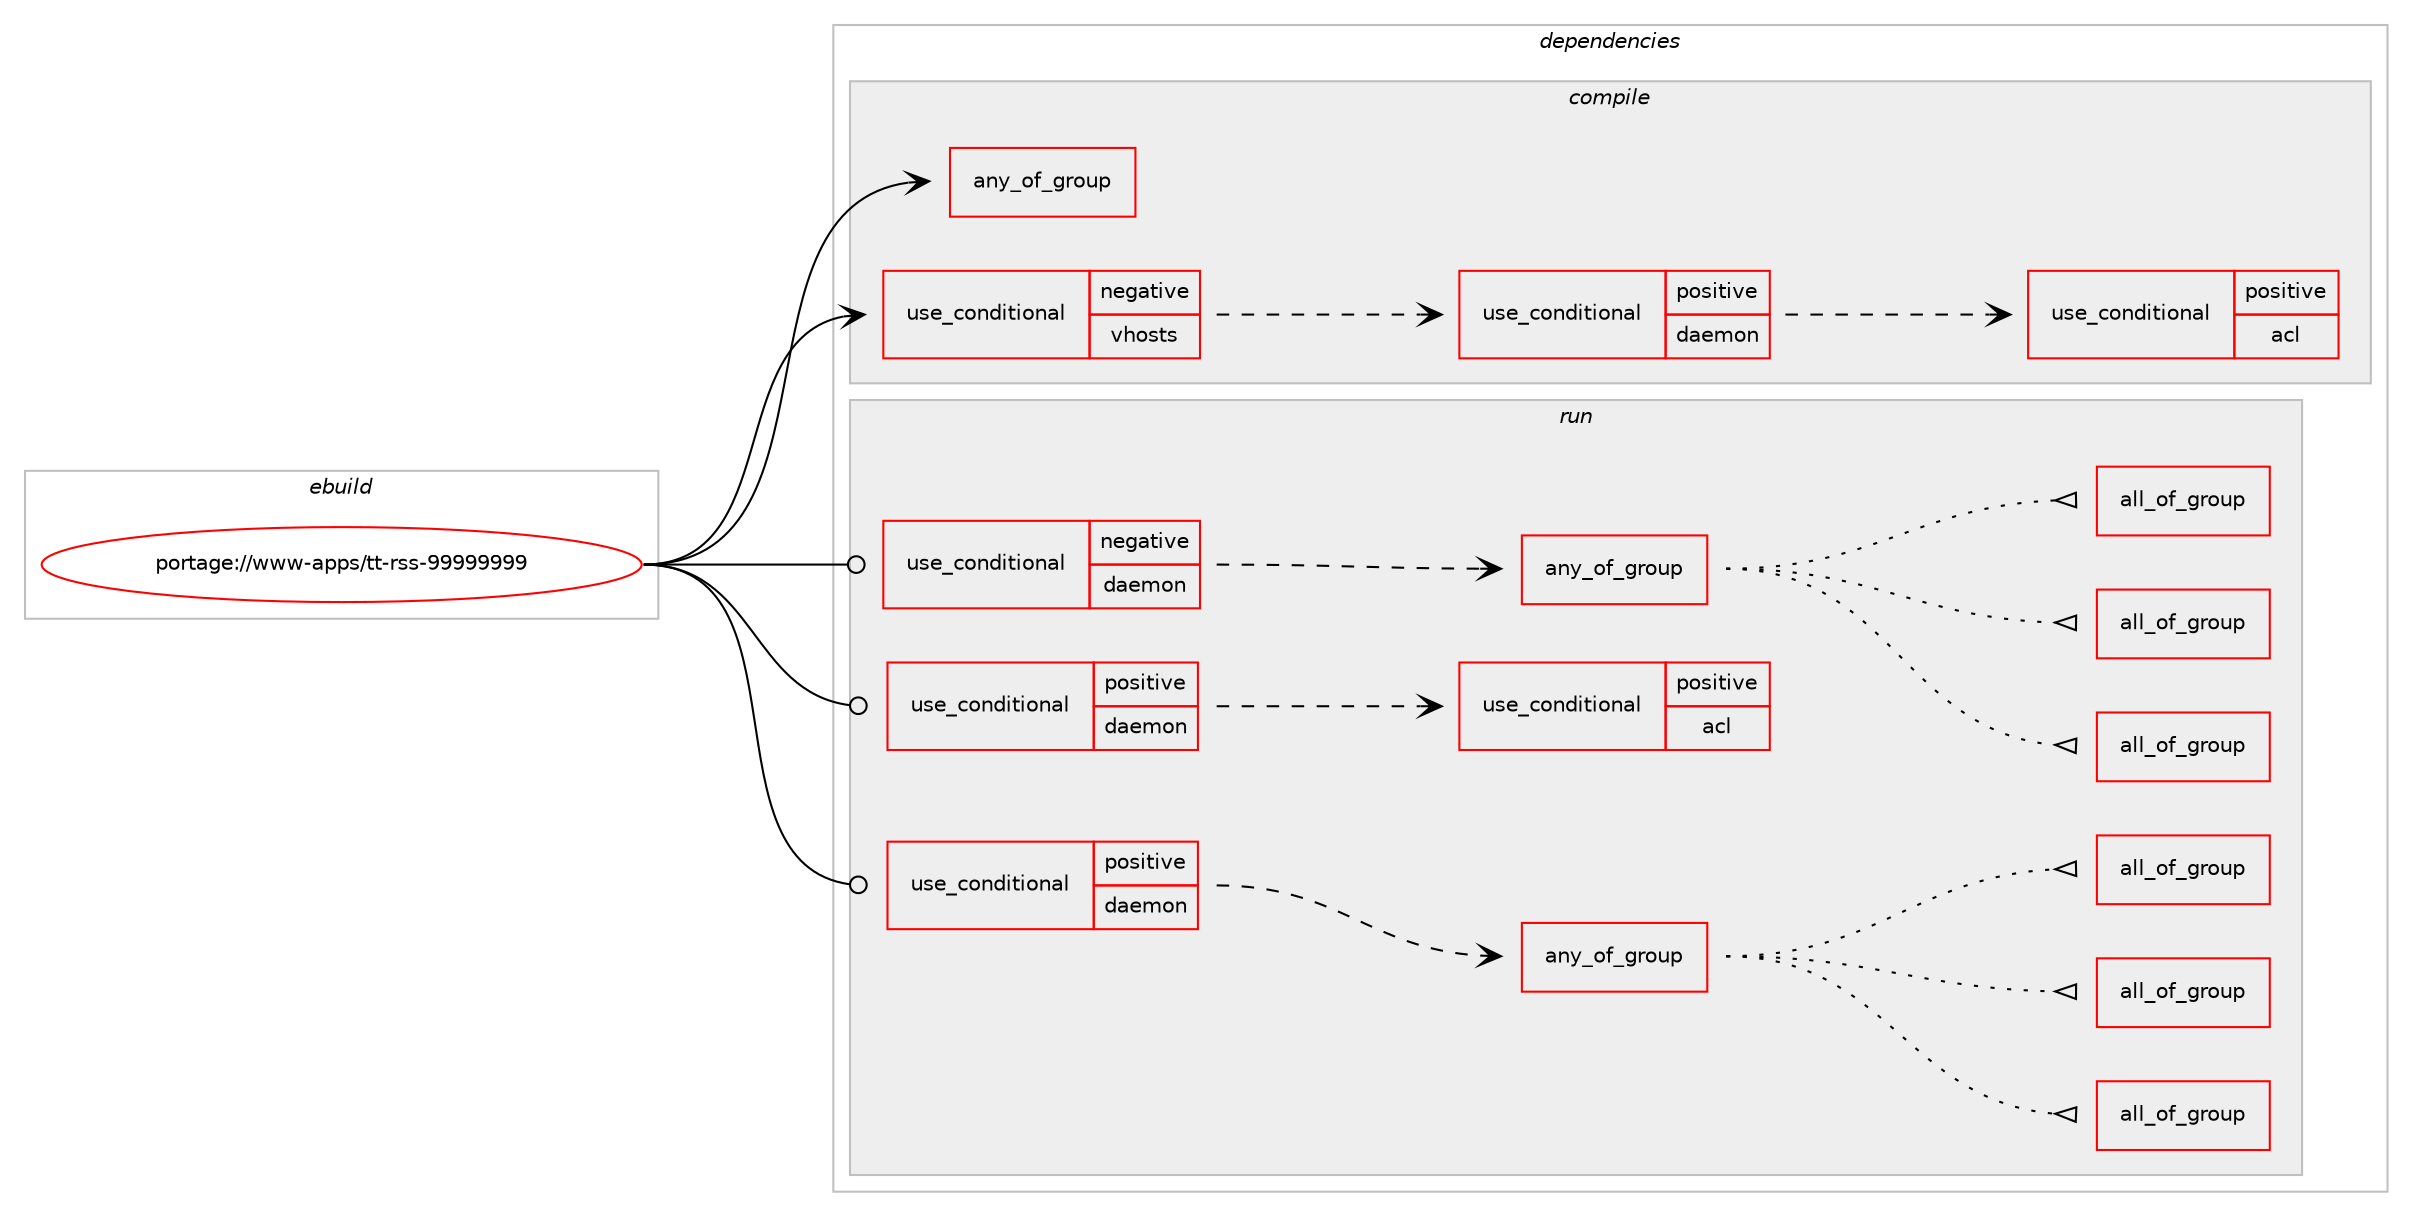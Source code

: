 digraph prolog {

# *************
# Graph options
# *************

newrank=true;
concentrate=true;
compound=true;
graph [rankdir=LR,fontname=Helvetica,fontsize=10,ranksep=1.5];#, ranksep=2.5, nodesep=0.2];
edge  [arrowhead=vee];
node  [fontname=Helvetica,fontsize=10];

# **********
# The ebuild
# **********

subgraph cluster_leftcol {
color=gray;
rank=same;
label=<<i>ebuild</i>>;
id [label="portage://www-apps/tt-rss-99999999", color=red, width=4, href="../www-apps/tt-rss-99999999.svg"];
}

# ****************
# The dependencies
# ****************

subgraph cluster_midcol {
color=gray;
label=<<i>dependencies</i>>;
subgraph cluster_compile {
fillcolor="#eeeeee";
style=filled;
label=<<i>compile</i>>;
subgraph any263 {
dependency22912 [label=<<TABLE BORDER="0" CELLBORDER="1" CELLSPACING="0" CELLPADDING="4"><TR><TD CELLPADDING="10">any_of_group</TD></TR></TABLE>>, shape=none, color=red];# *** BEGIN UNKNOWN DEPENDENCY TYPE (TODO) ***
# dependency22912 -> package_dependency(portage://www-apps/tt-rss-99999999,install,no,virtual,httpd-cgi,none,[,,],[],[])
# *** END UNKNOWN DEPENDENCY TYPE (TODO) ***

# *** BEGIN UNKNOWN DEPENDENCY TYPE (TODO) ***
# dependency22912 -> package_dependency(portage://www-apps/tt-rss-99999999,install,no,virtual,httpd-fastcgi,none,[,,],[],[])
# *** END UNKNOWN DEPENDENCY TYPE (TODO) ***

}
id:e -> dependency22912:w [weight=20,style="solid",arrowhead="vee"];
subgraph cond15317 {
dependency22913 [label=<<TABLE BORDER="0" CELLBORDER="1" CELLSPACING="0" CELLPADDING="4"><TR><TD ROWSPAN="3" CELLPADDING="10">use_conditional</TD></TR><TR><TD>negative</TD></TR><TR><TD>vhosts</TD></TR></TABLE>>, shape=none, color=red];
subgraph cond15318 {
dependency22914 [label=<<TABLE BORDER="0" CELLBORDER="1" CELLSPACING="0" CELLPADDING="4"><TR><TD ROWSPAN="3" CELLPADDING="10">use_conditional</TD></TR><TR><TD>positive</TD></TR><TR><TD>daemon</TD></TR></TABLE>>, shape=none, color=red];
subgraph cond15319 {
dependency22915 [label=<<TABLE BORDER="0" CELLBORDER="1" CELLSPACING="0" CELLPADDING="4"><TR><TD ROWSPAN="3" CELLPADDING="10">use_conditional</TD></TR><TR><TD>positive</TD></TR><TR><TD>acl</TD></TR></TABLE>>, shape=none, color=red];
# *** BEGIN UNKNOWN DEPENDENCY TYPE (TODO) ***
# dependency22915 -> package_dependency(portage://www-apps/tt-rss-99999999,install,no,sys-apps,acl,none,[,,],[],[])
# *** END UNKNOWN DEPENDENCY TYPE (TODO) ***

}
dependency22914:e -> dependency22915:w [weight=20,style="dashed",arrowhead="vee"];
}
dependency22913:e -> dependency22914:w [weight=20,style="dashed",arrowhead="vee"];
}
id:e -> dependency22913:w [weight=20,style="solid",arrowhead="vee"];
# *** BEGIN UNKNOWN DEPENDENCY TYPE (TODO) ***
# id -> package_dependency(portage://www-apps/tt-rss-99999999,install,no,app-admin,webapp-config,none,[,,],[],[])
# *** END UNKNOWN DEPENDENCY TYPE (TODO) ***

}
subgraph cluster_compileandrun {
fillcolor="#eeeeee";
style=filled;
label=<<i>compile and run</i>>;
}
subgraph cluster_run {
fillcolor="#eeeeee";
style=filled;
label=<<i>run</i>>;
subgraph cond15320 {
dependency22916 [label=<<TABLE BORDER="0" CELLBORDER="1" CELLSPACING="0" CELLPADDING="4"><TR><TD ROWSPAN="3" CELLPADDING="10">use_conditional</TD></TR><TR><TD>negative</TD></TR><TR><TD>daemon</TD></TR></TABLE>>, shape=none, color=red];
subgraph any264 {
dependency22917 [label=<<TABLE BORDER="0" CELLBORDER="1" CELLSPACING="0" CELLPADDING="4"><TR><TD CELLPADDING="10">any_of_group</TD></TR></TABLE>>, shape=none, color=red];subgraph all4 {
dependency22918 [label=<<TABLE BORDER="0" CELLBORDER="1" CELLSPACING="0" CELLPADDING="4"><TR><TD CELLPADDING="10">all_of_group</TD></TR></TABLE>>, shape=none, color=red];# *** BEGIN UNKNOWN DEPENDENCY TYPE (TODO) ***
# dependency22918 -> package_dependency(portage://www-apps/tt-rss-99999999,run,no,virtual,httpd-php,none,[,,],[slot(8.3)],[])
# *** END UNKNOWN DEPENDENCY TYPE (TODO) ***

# *** BEGIN UNKNOWN DEPENDENCY TYPE (TODO) ***
# dependency22918 -> package_dependency(portage://www-apps/tt-rss-99999999,run,no,dev-lang,php,none,[,,],[slot(8.3)],[use(optenable(gd),none),use(optenable(mysqli),none),use(optenable(postgres),none),use(enable(curl),none),use(enable(fileinfo),none),use(enable(intl),none),use(enable(json),positive),use(enable(pdo),none),use(enable(unicode),none),use(enable(xml),none)])
# *** END UNKNOWN DEPENDENCY TYPE (TODO) ***

}
dependency22917:e -> dependency22918:w [weight=20,style="dotted",arrowhead="oinv"];
subgraph all5 {
dependency22919 [label=<<TABLE BORDER="0" CELLBORDER="1" CELLSPACING="0" CELLPADDING="4"><TR><TD CELLPADDING="10">all_of_group</TD></TR></TABLE>>, shape=none, color=red];# *** BEGIN UNKNOWN DEPENDENCY TYPE (TODO) ***
# dependency22919 -> package_dependency(portage://www-apps/tt-rss-99999999,run,no,virtual,httpd-php,none,[,,],[slot(8.2)],[])
# *** END UNKNOWN DEPENDENCY TYPE (TODO) ***

# *** BEGIN UNKNOWN DEPENDENCY TYPE (TODO) ***
# dependency22919 -> package_dependency(portage://www-apps/tt-rss-99999999,run,no,dev-lang,php,none,[,,],[slot(8.2)],[use(optenable(gd),none),use(optenable(mysqli),none),use(optenable(postgres),none),use(enable(curl),none),use(enable(fileinfo),none),use(enable(intl),none),use(enable(json),positive),use(enable(pdo),none),use(enable(unicode),none),use(enable(xml),none)])
# *** END UNKNOWN DEPENDENCY TYPE (TODO) ***

}
dependency22917:e -> dependency22919:w [weight=20,style="dotted",arrowhead="oinv"];
subgraph all6 {
dependency22920 [label=<<TABLE BORDER="0" CELLBORDER="1" CELLSPACING="0" CELLPADDING="4"><TR><TD CELLPADDING="10">all_of_group</TD></TR></TABLE>>, shape=none, color=red];# *** BEGIN UNKNOWN DEPENDENCY TYPE (TODO) ***
# dependency22920 -> package_dependency(portage://www-apps/tt-rss-99999999,run,no,virtual,httpd-php,none,[,,],[slot(8.1)],[])
# *** END UNKNOWN DEPENDENCY TYPE (TODO) ***

# *** BEGIN UNKNOWN DEPENDENCY TYPE (TODO) ***
# dependency22920 -> package_dependency(portage://www-apps/tt-rss-99999999,run,no,dev-lang,php,none,[,,],[slot(8.1)],[use(optenable(gd),none),use(optenable(mysqli),none),use(optenable(postgres),none),use(enable(curl),none),use(enable(fileinfo),none),use(enable(intl),none),use(enable(json),positive),use(enable(pdo),none),use(enable(unicode),none),use(enable(xml),none)])
# *** END UNKNOWN DEPENDENCY TYPE (TODO) ***

}
dependency22917:e -> dependency22920:w [weight=20,style="dotted",arrowhead="oinv"];
}
dependency22916:e -> dependency22917:w [weight=20,style="dashed",arrowhead="vee"];
}
id:e -> dependency22916:w [weight=20,style="solid",arrowhead="odot"];
subgraph cond15321 {
dependency22921 [label=<<TABLE BORDER="0" CELLBORDER="1" CELLSPACING="0" CELLPADDING="4"><TR><TD ROWSPAN="3" CELLPADDING="10">use_conditional</TD></TR><TR><TD>positive</TD></TR><TR><TD>daemon</TD></TR></TABLE>>, shape=none, color=red];
subgraph cond15322 {
dependency22922 [label=<<TABLE BORDER="0" CELLBORDER="1" CELLSPACING="0" CELLPADDING="4"><TR><TD ROWSPAN="3" CELLPADDING="10">use_conditional</TD></TR><TR><TD>positive</TD></TR><TR><TD>acl</TD></TR></TABLE>>, shape=none, color=red];
# *** BEGIN UNKNOWN DEPENDENCY TYPE (TODO) ***
# dependency22922 -> package_dependency(portage://www-apps/tt-rss-99999999,run,no,sys-apps,acl,none,[,,],[],[])
# *** END UNKNOWN DEPENDENCY TYPE (TODO) ***

}
dependency22921:e -> dependency22922:w [weight=20,style="dashed",arrowhead="vee"];
}
id:e -> dependency22921:w [weight=20,style="solid",arrowhead="odot"];
subgraph cond15323 {
dependency22923 [label=<<TABLE BORDER="0" CELLBORDER="1" CELLSPACING="0" CELLPADDING="4"><TR><TD ROWSPAN="3" CELLPADDING="10">use_conditional</TD></TR><TR><TD>positive</TD></TR><TR><TD>daemon</TD></TR></TABLE>>, shape=none, color=red];
# *** BEGIN UNKNOWN DEPENDENCY TYPE (TODO) ***
# dependency22923 -> package_dependency(portage://www-apps/tt-rss-99999999,run,no,acct-user,ttrssd,none,[,,],[],[])
# *** END UNKNOWN DEPENDENCY TYPE (TODO) ***

# *** BEGIN UNKNOWN DEPENDENCY TYPE (TODO) ***
# dependency22923 -> package_dependency(portage://www-apps/tt-rss-99999999,run,no,acct-group,ttrssd,none,[,,],[],[])
# *** END UNKNOWN DEPENDENCY TYPE (TODO) ***

subgraph any265 {
dependency22924 [label=<<TABLE BORDER="0" CELLBORDER="1" CELLSPACING="0" CELLPADDING="4"><TR><TD CELLPADDING="10">any_of_group</TD></TR></TABLE>>, shape=none, color=red];subgraph all7 {
dependency22925 [label=<<TABLE BORDER="0" CELLBORDER="1" CELLSPACING="0" CELLPADDING="4"><TR><TD CELLPADDING="10">all_of_group</TD></TR></TABLE>>, shape=none, color=red];# *** BEGIN UNKNOWN DEPENDENCY TYPE (TODO) ***
# dependency22925 -> package_dependency(portage://www-apps/tt-rss-99999999,run,no,virtual,httpd-php,none,[,,],[slot(8.3)],[])
# *** END UNKNOWN DEPENDENCY TYPE (TODO) ***

# *** BEGIN UNKNOWN DEPENDENCY TYPE (TODO) ***
# dependency22925 -> package_dependency(portage://www-apps/tt-rss-99999999,run,no,dev-lang,php,none,[,,],[slot(8.3)],[use(optenable(gd),none),use(optenable(mysqli),none),use(optenable(postgres),none),use(enable(curl),none),use(enable(fileinfo),none),use(enable(intl),none),use(enable(json),positive),use(enable(pdo),none),use(enable(unicode),none),use(enable(xml),none),use(enable(cli),none),use(enable(pcntl),none)])
# *** END UNKNOWN DEPENDENCY TYPE (TODO) ***

}
dependency22924:e -> dependency22925:w [weight=20,style="dotted",arrowhead="oinv"];
subgraph all8 {
dependency22926 [label=<<TABLE BORDER="0" CELLBORDER="1" CELLSPACING="0" CELLPADDING="4"><TR><TD CELLPADDING="10">all_of_group</TD></TR></TABLE>>, shape=none, color=red];# *** BEGIN UNKNOWN DEPENDENCY TYPE (TODO) ***
# dependency22926 -> package_dependency(portage://www-apps/tt-rss-99999999,run,no,virtual,httpd-php,none,[,,],[slot(8.2)],[])
# *** END UNKNOWN DEPENDENCY TYPE (TODO) ***

# *** BEGIN UNKNOWN DEPENDENCY TYPE (TODO) ***
# dependency22926 -> package_dependency(portage://www-apps/tt-rss-99999999,run,no,dev-lang,php,none,[,,],[slot(8.2)],[use(optenable(gd),none),use(optenable(mysqli),none),use(optenable(postgres),none),use(enable(curl),none),use(enable(fileinfo),none),use(enable(intl),none),use(enable(json),positive),use(enable(pdo),none),use(enable(unicode),none),use(enable(xml),none),use(enable(cli),none),use(enable(pcntl),none)])
# *** END UNKNOWN DEPENDENCY TYPE (TODO) ***

}
dependency22924:e -> dependency22926:w [weight=20,style="dotted",arrowhead="oinv"];
subgraph all9 {
dependency22927 [label=<<TABLE BORDER="0" CELLBORDER="1" CELLSPACING="0" CELLPADDING="4"><TR><TD CELLPADDING="10">all_of_group</TD></TR></TABLE>>, shape=none, color=red];# *** BEGIN UNKNOWN DEPENDENCY TYPE (TODO) ***
# dependency22927 -> package_dependency(portage://www-apps/tt-rss-99999999,run,no,virtual,httpd-php,none,[,,],[slot(8.1)],[])
# *** END UNKNOWN DEPENDENCY TYPE (TODO) ***

# *** BEGIN UNKNOWN DEPENDENCY TYPE (TODO) ***
# dependency22927 -> package_dependency(portage://www-apps/tt-rss-99999999,run,no,dev-lang,php,none,[,,],[slot(8.1)],[use(optenable(gd),none),use(optenable(mysqli),none),use(optenable(postgres),none),use(enable(curl),none),use(enable(fileinfo),none),use(enable(intl),none),use(enable(json),positive),use(enable(pdo),none),use(enable(unicode),none),use(enable(xml),none),use(enable(cli),none),use(enable(pcntl),none)])
# *** END UNKNOWN DEPENDENCY TYPE (TODO) ***

}
dependency22924:e -> dependency22927:w [weight=20,style="dotted",arrowhead="oinv"];
}
dependency22923:e -> dependency22924:w [weight=20,style="dashed",arrowhead="vee"];
}
id:e -> dependency22923:w [weight=20,style="solid",arrowhead="odot"];
# *** BEGIN UNKNOWN DEPENDENCY TYPE (TODO) ***
# id -> package_dependency(portage://www-apps/tt-rss-99999999,run,no,app-admin,webapp-config,none,[,,],[],[])
# *** END UNKNOWN DEPENDENCY TYPE (TODO) ***

}
}

# **************
# The candidates
# **************

subgraph cluster_choices {
rank=same;
color=gray;
label=<<i>candidates</i>>;

}

}
